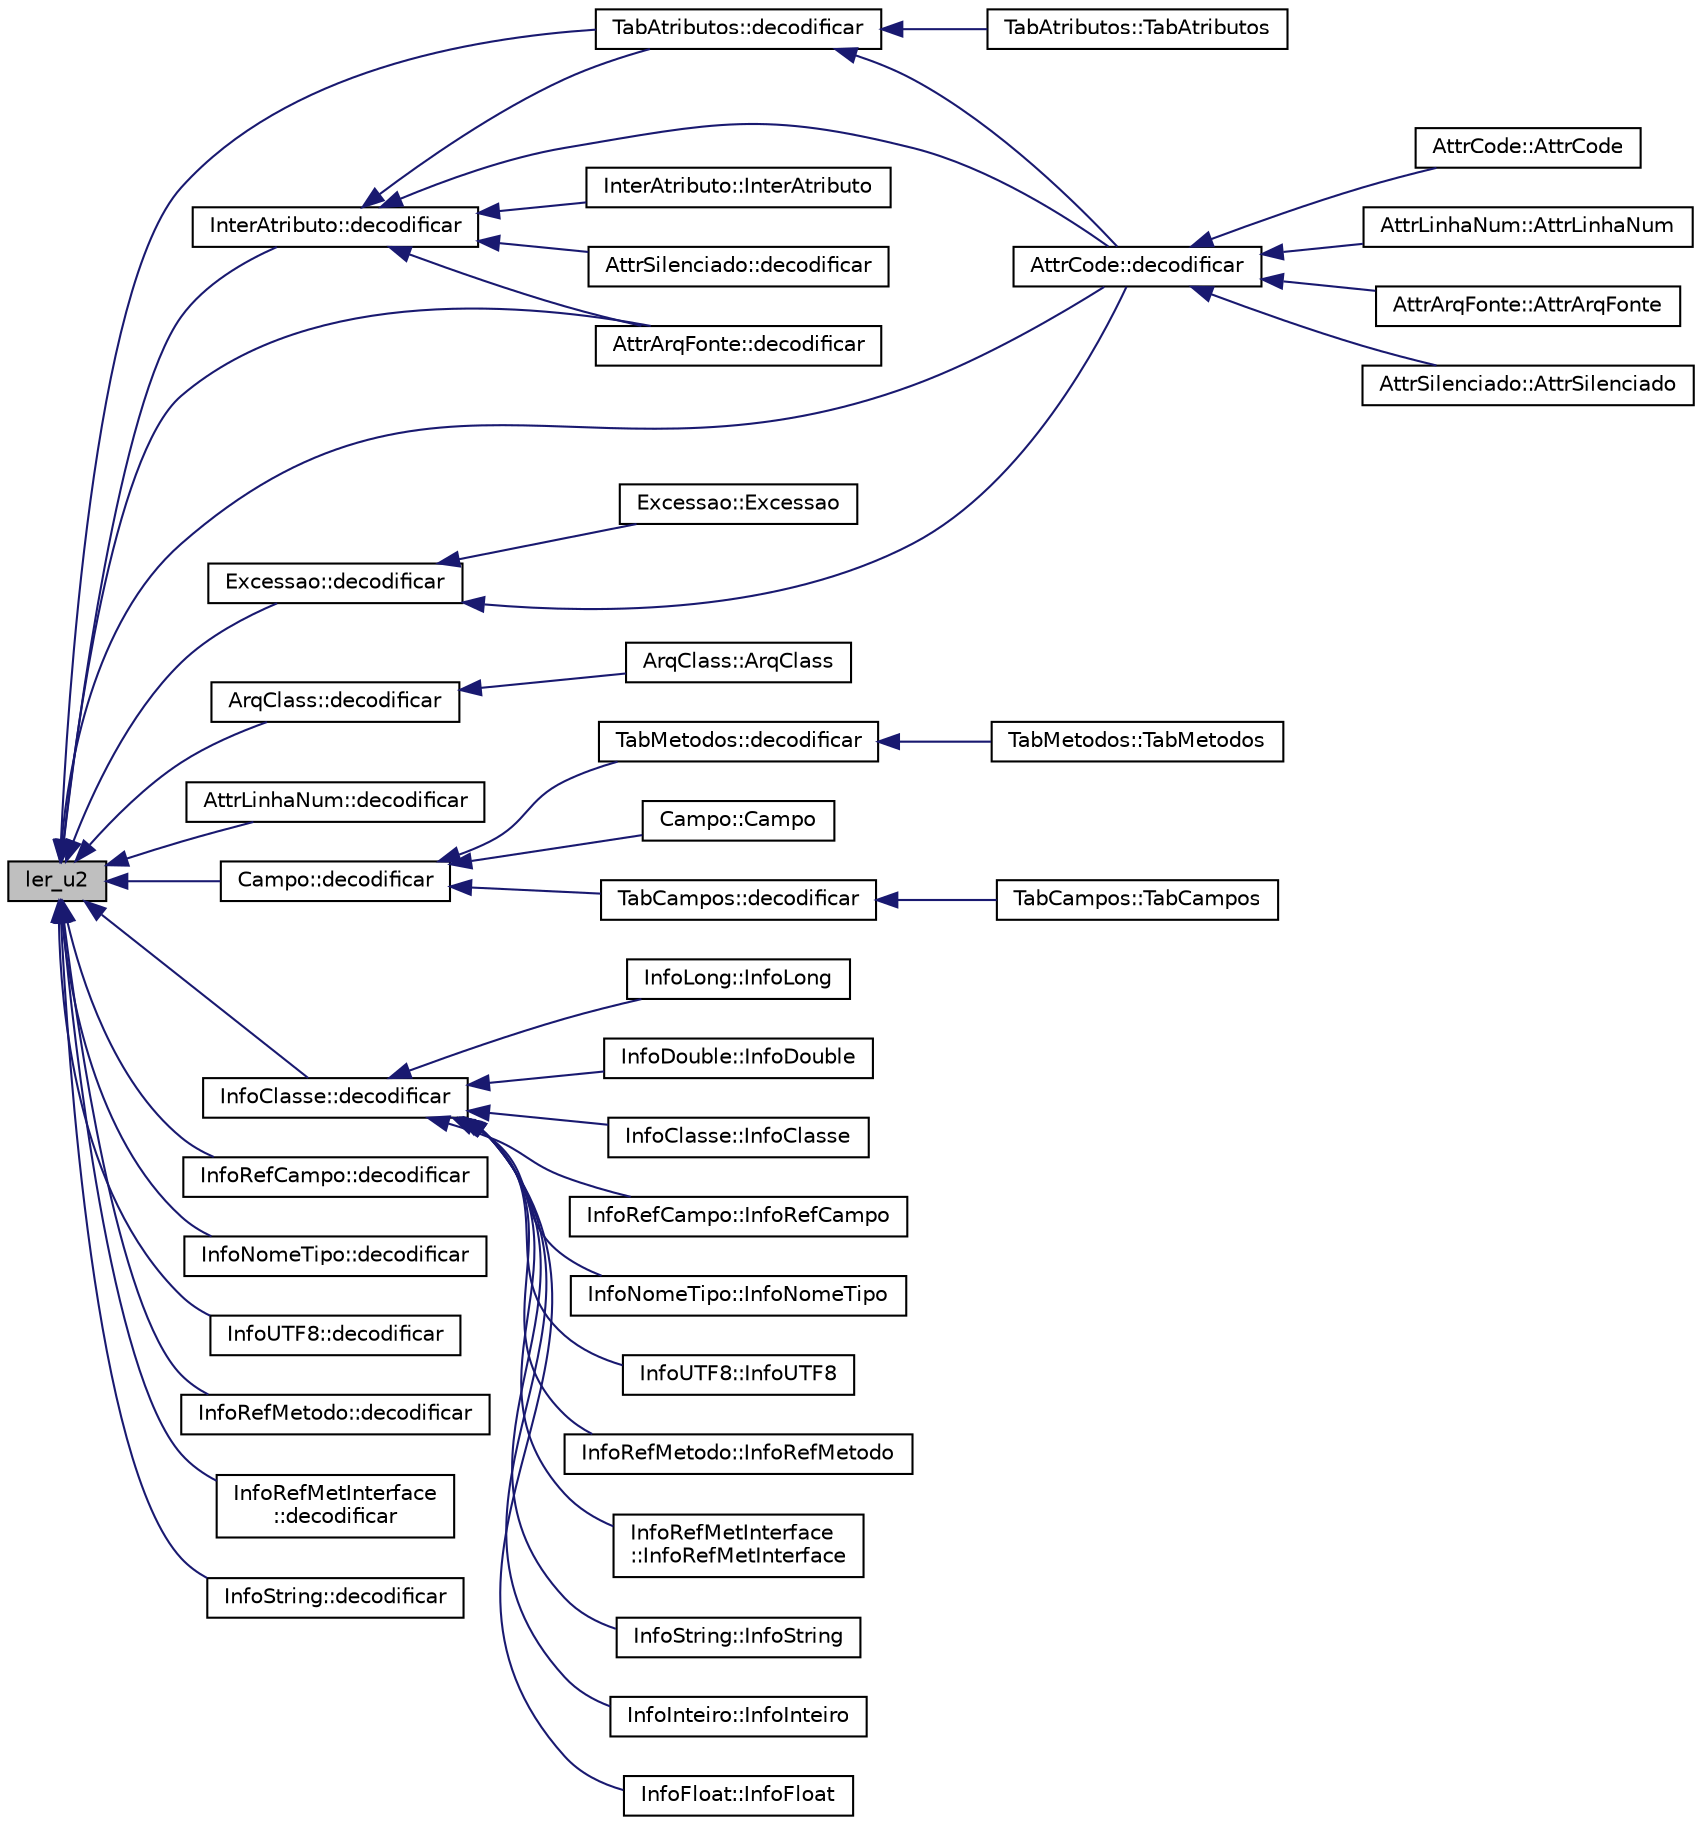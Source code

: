 digraph "ler_u2"
{
  edge [fontname="Helvetica",fontsize="10",labelfontname="Helvetica",labelfontsize="10"];
  node [fontname="Helvetica",fontsize="10",shape=record];
  rankdir="LR";
  Node52 [label="ler_u2",height=0.2,width=0.4,color="black", fillcolor="grey75", style="filled", fontcolor="black"];
  Node52 -> Node53 [dir="back",color="midnightblue",fontsize="10",style="solid",fontname="Helvetica"];
  Node53 [label="InterAtributo::decodificar",height=0.2,width=0.4,color="black", fillcolor="white", style="filled",URL="$class_inter_atributo.html#a91ed2a4ee96bb6a0d248c56e1a02c84d",tooltip="Decodificador do arquivo binário .class para um atributo, extraindo todos os seus campos específicos..."];
  Node53 -> Node54 [dir="back",color="midnightblue",fontsize="10",style="solid",fontname="Helvetica"];
  Node54 [label="InterAtributo::InterAtributo",height=0.2,width=0.4,color="black", fillcolor="white", style="filled",URL="$class_inter_atributo.html#a21110f7f3d911a37f8edf70a14686dfb"];
  Node53 -> Node55 [dir="back",color="midnightblue",fontsize="10",style="solid",fontname="Helvetica"];
  Node55 [label="TabAtributos::decodificar",height=0.2,width=0.4,color="black", fillcolor="white", style="filled",URL="$class_tab_atributos.html#abe76c6a2c6d30284aba6fb9de2f05437",tooltip="Decodificador do arquivo binário .class para a tabela de atributos. "];
  Node55 -> Node56 [dir="back",color="midnightblue",fontsize="10",style="solid",fontname="Helvetica"];
  Node56 [label="TabAtributos::TabAtributos",height=0.2,width=0.4,color="black", fillcolor="white", style="filled",URL="$class_tab_atributos.html#a4b7e9cb20a0dabb52b3670d8a8a2a202"];
  Node55 -> Node57 [dir="back",color="midnightblue",fontsize="10",style="solid",fontname="Helvetica"];
  Node57 [label="AttrCode::decodificar",height=0.2,width=0.4,color="black", fillcolor="white", style="filled",URL="$class_attr_code.html#a986a3c8407f8cd3a13a0bf2260b1ffca",tooltip="Decodificador do arquivo binário .class para o atributo <>, extraindo todos os seus campos..."];
  Node57 -> Node58 [dir="back",color="midnightblue",fontsize="10",style="solid",fontname="Helvetica"];
  Node58 [label="AttrCode::AttrCode",height=0.2,width=0.4,color="black", fillcolor="white", style="filled",URL="$class_attr_code.html#ad658eab041715a91e607daaa615589bf"];
  Node57 -> Node59 [dir="back",color="midnightblue",fontsize="10",style="solid",fontname="Helvetica"];
  Node59 [label="AttrLinhaNum::AttrLinhaNum",height=0.2,width=0.4,color="black", fillcolor="white", style="filled",URL="$class_attr_linha_num.html#a017d3976a937f3a061a6845516ee37ef"];
  Node57 -> Node60 [dir="back",color="midnightblue",fontsize="10",style="solid",fontname="Helvetica"];
  Node60 [label="AttrArqFonte::AttrArqFonte",height=0.2,width=0.4,color="black", fillcolor="white", style="filled",URL="$class_attr_arq_fonte.html#a1216638bfad2d0bfbcdb8cdee520fd0b"];
  Node57 -> Node61 [dir="back",color="midnightblue",fontsize="10",style="solid",fontname="Helvetica"];
  Node61 [label="AttrSilenciado::AttrSilenciado",height=0.2,width=0.4,color="black", fillcolor="white", style="filled",URL="$class_attr_silenciado.html#a9e180e7a6e4effb0e792e599a989cb35"];
  Node53 -> Node57 [dir="back",color="midnightblue",fontsize="10",style="solid",fontname="Helvetica"];
  Node53 -> Node62 [dir="back",color="midnightblue",fontsize="10",style="solid",fontname="Helvetica"];
  Node62 [label="AttrArqFonte::decodificar",height=0.2,width=0.4,color="black", fillcolor="white", style="filled",URL="$class_attr_arq_fonte.html#adad31db6c6b6b6d01a3f40859714fa56",tooltip="Decodificador do arquivo binário .class para o atributo <<SourceFile>>, extraindo todos os seus campo..."];
  Node53 -> Node63 [dir="back",color="midnightblue",fontsize="10",style="solid",fontname="Helvetica"];
  Node63 [label="AttrSilenciado::decodificar",height=0.2,width=0.4,color="black", fillcolor="white", style="filled",URL="$class_attr_silenciado.html#ac8b3bd94f52f856213cf9da9166758ed",tooltip="Decodificador do arquivo binário .class para o atributo não tratável para o seu índice do nome e o se..."];
  Node52 -> Node55 [dir="back",color="midnightblue",fontsize="10",style="solid",fontname="Helvetica"];
  Node52 -> Node64 [dir="back",color="midnightblue",fontsize="10",style="solid",fontname="Helvetica"];
  Node64 [label="ArqClass::decodificar",height=0.2,width=0.4,color="black", fillcolor="white", style="filled",URL="$class_arq_class.html#a1d4cf50b04382f066d7e8825ea23d978",tooltip="Decodificador do arquivo binário .class. "];
  Node64 -> Node65 [dir="back",color="midnightblue",fontsize="10",style="solid",fontname="Helvetica"];
  Node65 [label="ArqClass::ArqClass",height=0.2,width=0.4,color="black", fillcolor="white", style="filled",URL="$class_arq_class.html#a6ffa9e6cf6fb50c5af4a7e85cc5c09ea"];
  Node52 -> Node57 [dir="back",color="midnightblue",fontsize="10",style="solid",fontname="Helvetica"];
  Node52 -> Node66 [dir="back",color="midnightblue",fontsize="10",style="solid",fontname="Helvetica"];
  Node66 [label="AttrLinhaNum::decodificar",height=0.2,width=0.4,color="black", fillcolor="white", style="filled",URL="$class_attr_linha_num.html#a6b5795626dff5ad8ab0d115bf9259e40",tooltip="Decodificador do arquivo binário .class para o atributo <<LineNumberTable>>, extraindo todos os seus ..."];
  Node52 -> Node62 [dir="back",color="midnightblue",fontsize="10",style="solid",fontname="Helvetica"];
  Node52 -> Node67 [dir="back",color="midnightblue",fontsize="10",style="solid",fontname="Helvetica"];
  Node67 [label="Campo::decodificar",height=0.2,width=0.4,color="black", fillcolor="white", style="filled",URL="$class_campo.html#a9946b8d819483b197b7a783681f942b1",tooltip="Decodificador do arquivo binário .class para um campo, extraindo todos os seus dados específicos..."];
  Node67 -> Node68 [dir="back",color="midnightblue",fontsize="10",style="solid",fontname="Helvetica"];
  Node68 [label="Campo::Campo",height=0.2,width=0.4,color="black", fillcolor="white", style="filled",URL="$class_campo.html#a7d275e6320f677fecafbf0b5cf99e762"];
  Node67 -> Node69 [dir="back",color="midnightblue",fontsize="10",style="solid",fontname="Helvetica"];
  Node69 [label="TabCampos::decodificar",height=0.2,width=0.4,color="black", fillcolor="white", style="filled",URL="$class_tab_campos.html#af650290fd65f2600b851e45f179f9026",tooltip="Decodificador do arquivo binário .class para a tabela de campos. "];
  Node69 -> Node70 [dir="back",color="midnightblue",fontsize="10",style="solid",fontname="Helvetica"];
  Node70 [label="TabCampos::TabCampos",height=0.2,width=0.4,color="black", fillcolor="white", style="filled",URL="$class_tab_campos.html#ae3da19802776620e58cef4b6a430a354"];
  Node67 -> Node71 [dir="back",color="midnightblue",fontsize="10",style="solid",fontname="Helvetica"];
  Node71 [label="TabMetodos::decodificar",height=0.2,width=0.4,color="black", fillcolor="white", style="filled",URL="$class_tab_metodos.html#ac241ebb953c7fe3dd573629ad745a9e4",tooltip="Decodificador do arquivo binário .class para a tabela de métodos. "];
  Node71 -> Node72 [dir="back",color="midnightblue",fontsize="10",style="solid",fontname="Helvetica"];
  Node72 [label="TabMetodos::TabMetodos",height=0.2,width=0.4,color="black", fillcolor="white", style="filled",URL="$class_tab_metodos.html#afc9c47c4b917b599b073737aa64509ae"];
  Node52 -> Node73 [dir="back",color="midnightblue",fontsize="10",style="solid",fontname="Helvetica"];
  Node73 [label="InfoClasse::decodificar",height=0.2,width=0.4,color="black", fillcolor="white", style="filled",URL="$class_info_classe.html#ae6773422c76337a45401a3437f865549",tooltip="Decodificador do arquivo binário .class para os dados da <<CONSTANT_Class>>, extraindo todos os seus ..."];
  Node73 -> Node74 [dir="back",color="midnightblue",fontsize="10",style="solid",fontname="Helvetica"];
  Node74 [label="InfoClasse::InfoClasse",height=0.2,width=0.4,color="black", fillcolor="white", style="filled",URL="$class_info_classe.html#a084a74e342c22df22dbf409409994b8a",tooltip="Construtor com o conhecimento prévio da tabela de símbolos que está vinculado. "];
  Node73 -> Node75 [dir="back",color="midnightblue",fontsize="10",style="solid",fontname="Helvetica"];
  Node75 [label="InfoRefCampo::InfoRefCampo",height=0.2,width=0.4,color="black", fillcolor="white", style="filled",URL="$class_info_ref_campo.html#a829360f5cc0edb3ecc06694671f85f57",tooltip="Construtor com o conhecimento prévio da tabela de símbolos que está vinculado. "];
  Node73 -> Node76 [dir="back",color="midnightblue",fontsize="10",style="solid",fontname="Helvetica"];
  Node76 [label="InfoNomeTipo::InfoNomeTipo",height=0.2,width=0.4,color="black", fillcolor="white", style="filled",URL="$class_info_nome_tipo.html#a0be05927c6c7d2bcb479b6f625254a90",tooltip="Construtor com o conhecimento prévio da tabela de símbolos que está vinculado. "];
  Node73 -> Node77 [dir="back",color="midnightblue",fontsize="10",style="solid",fontname="Helvetica"];
  Node77 [label="InfoUTF8::InfoUTF8",height=0.2,width=0.4,color="black", fillcolor="white", style="filled",URL="$class_info_u_t_f8.html#a763cbc455d12fce7a8c81d0e96e22cd1",tooltip="Construtor com o conhecimento prévio da tabela de símbolos que está vinculado. "];
  Node73 -> Node78 [dir="back",color="midnightblue",fontsize="10",style="solid",fontname="Helvetica"];
  Node78 [label="InfoRefMetodo::InfoRefMetodo",height=0.2,width=0.4,color="black", fillcolor="white", style="filled",URL="$class_info_ref_metodo.html#ad05f4c952f852048055995fd23418e97",tooltip="Construtor com o conhecimento prévio da tabela de símbolos que está vinculado. "];
  Node73 -> Node79 [dir="back",color="midnightblue",fontsize="10",style="solid",fontname="Helvetica"];
  Node79 [label="InfoRefMetInterface\l::InfoRefMetInterface",height=0.2,width=0.4,color="black", fillcolor="white", style="filled",URL="$class_info_ref_met_interface.html#a8ee71288d4130b38afb784a1d65c9622",tooltip="Construtor com o conhecimento prévio da tabela de símbolos que está vinculado. "];
  Node73 -> Node80 [dir="back",color="midnightblue",fontsize="10",style="solid",fontname="Helvetica"];
  Node80 [label="InfoString::InfoString",height=0.2,width=0.4,color="black", fillcolor="white", style="filled",URL="$class_info_string.html#a91aaf624feadd918215af0a8e7540f91",tooltip="Construtor com o conhecimento prévio da tabela de símbolos que está vinculado. "];
  Node73 -> Node81 [dir="back",color="midnightblue",fontsize="10",style="solid",fontname="Helvetica"];
  Node81 [label="InfoInteiro::InfoInteiro",height=0.2,width=0.4,color="black", fillcolor="white", style="filled",URL="$class_info_inteiro.html#a74c957831f381b9feac16a4402480674",tooltip="Construtor com o conhecimento prévio da tabela de símbolos que está vinculado. "];
  Node73 -> Node82 [dir="back",color="midnightblue",fontsize="10",style="solid",fontname="Helvetica"];
  Node82 [label="InfoFloat::InfoFloat",height=0.2,width=0.4,color="black", fillcolor="white", style="filled",URL="$class_info_float.html#a4190d8dde231c002c12bb271598ebb72",tooltip="Construtor com o conhecimento prévio da tabela de símbolos que está vinculado. "];
  Node73 -> Node83 [dir="back",color="midnightblue",fontsize="10",style="solid",fontname="Helvetica"];
  Node83 [label="InfoLong::InfoLong",height=0.2,width=0.4,color="black", fillcolor="white", style="filled",URL="$class_info_long.html#a1ea0e94cdace07c846e7be0b6a7a85f9",tooltip="Construtor com o conhecimento prévio da tabela de símbolos que está vinculado. "];
  Node73 -> Node84 [dir="back",color="midnightblue",fontsize="10",style="solid",fontname="Helvetica"];
  Node84 [label="InfoDouble::InfoDouble",height=0.2,width=0.4,color="black", fillcolor="white", style="filled",URL="$class_info_double.html#a959f67a3d8ddb30662b4f09947580adf",tooltip="Construtor com o conhecimento prévio da tabela de símbolos que está vinculado. "];
  Node52 -> Node85 [dir="back",color="midnightblue",fontsize="10",style="solid",fontname="Helvetica"];
  Node85 [label="InfoRefCampo::decodificar",height=0.2,width=0.4,color="black", fillcolor="white", style="filled",URL="$class_info_ref_campo.html#ad0cf8607d7daffbfabe0efb32521cb54",tooltip="Decodificador do arquivo binário .class para os dados da <<CONSTANT_Fieldref>>, extraindo todos os se..."];
  Node52 -> Node86 [dir="back",color="midnightblue",fontsize="10",style="solid",fontname="Helvetica"];
  Node86 [label="InfoNomeTipo::decodificar",height=0.2,width=0.4,color="black", fillcolor="white", style="filled",URL="$class_info_nome_tipo.html#a400aac30ef2638e8c84f8fcc7132f271",tooltip="Decodificador do arquivo binário .class para os dados da <<CONSTANT_NameAndType>>, extraindo todos os seus campos. "];
  Node52 -> Node87 [dir="back",color="midnightblue",fontsize="10",style="solid",fontname="Helvetica"];
  Node87 [label="InfoUTF8::decodificar",height=0.2,width=0.4,color="black", fillcolor="white", style="filled",URL="$class_info_u_t_f8.html#a2827700122de5834a539a774d7b090ff",tooltip="Decodificador do arquivo binário .class para os dados da <<CONSTANT_Utf8>>, extraindo todos os seus c..."];
  Node52 -> Node88 [dir="back",color="midnightblue",fontsize="10",style="solid",fontname="Helvetica"];
  Node88 [label="InfoRefMetodo::decodificar",height=0.2,width=0.4,color="black", fillcolor="white", style="filled",URL="$class_info_ref_metodo.html#a26d65830a1fe203750633bff29bee2b2",tooltip="Decodificador do arquivo binário .class para os dados da <<CONSTANT_Methodref>>, extraindo todos os s..."];
  Node52 -> Node89 [dir="back",color="midnightblue",fontsize="10",style="solid",fontname="Helvetica"];
  Node89 [label="InfoRefMetInterface\l::decodificar",height=0.2,width=0.4,color="black", fillcolor="white", style="filled",URL="$class_info_ref_met_interface.html#a131a325033f709e1e68414db53011e64",tooltip="Decodificador do arquivo binário .class para os dados da <<CONSTANT_InterfaceMethodref>>, extraindo todos os seus campos. "];
  Node52 -> Node90 [dir="back",color="midnightblue",fontsize="10",style="solid",fontname="Helvetica"];
  Node90 [label="InfoString::decodificar",height=0.2,width=0.4,color="black", fillcolor="white", style="filled",URL="$class_info_string.html#ae2eb1f0f20befa8c49b7ff68e464598d",tooltip="Decodificador do arquivo binário .class para os dados da <<CONSTANT_String>>, extraindo todos os seus..."];
  Node52 -> Node91 [dir="back",color="midnightblue",fontsize="10",style="solid",fontname="Helvetica"];
  Node91 [label="Excessao::decodificar",height=0.2,width=0.4,color="black", fillcolor="white", style="filled",URL="$class_excessao.html#af9a9cea3951d8a72c283512c4b2a2b6e",tooltip="Decodificador do arquivo binário .class para uma excessão, extraindo todos os seus campos..."];
  Node91 -> Node92 [dir="back",color="midnightblue",fontsize="10",style="solid",fontname="Helvetica"];
  Node92 [label="Excessao::Excessao",height=0.2,width=0.4,color="black", fillcolor="white", style="filled",URL="$class_excessao.html#a9fdf016acf77e7e0ee58d25412811a14"];
  Node91 -> Node57 [dir="back",color="midnightblue",fontsize="10",style="solid",fontname="Helvetica"];
}
